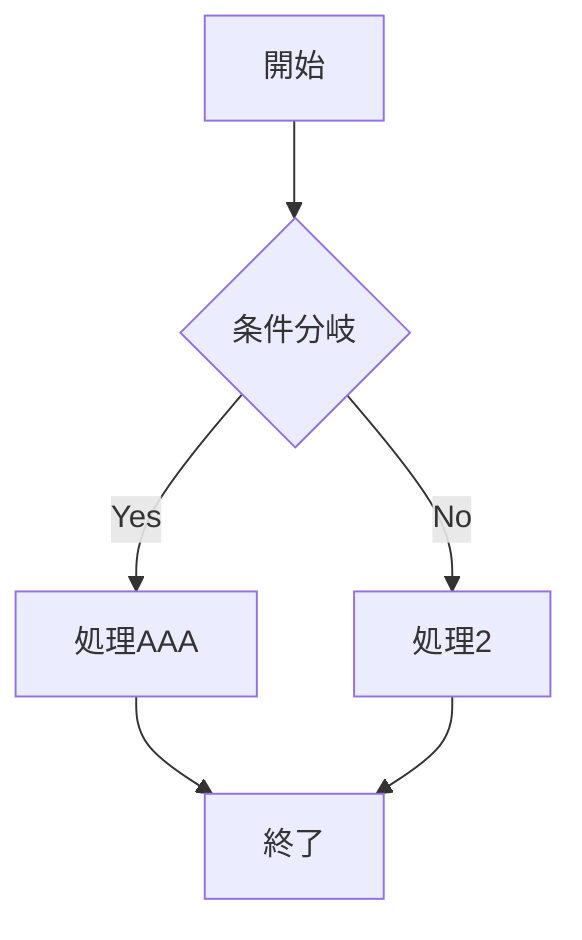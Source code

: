 flowchart TD
    A[開始] --> B{条件分岐}
    B -->|Yes| C[処理AAA]
    B -->|No| D[処理2]
    C --> E[終了]
    D --> E
